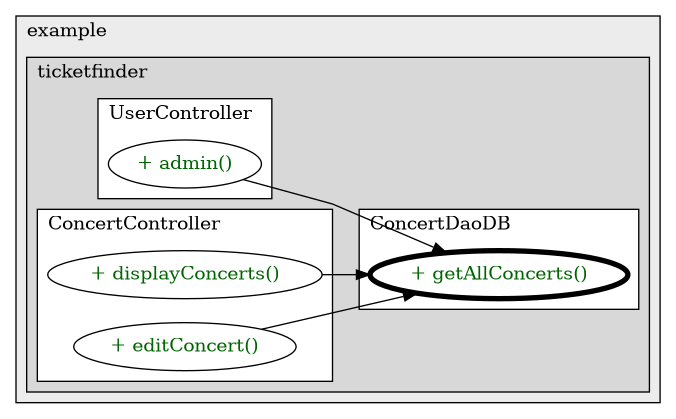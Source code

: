 @startuml

/' diagram meta data start
config=CallConfiguration;
{
  "rootMethod": "com.example.ticketfinder.dao.ConcertDaoDB#getAllConcerts()",
  "projectClassification": {
    "searchMode": "OpenProject", // OpenProject, AllProjects
    "includedProjects": "",
    "pathEndKeywords": "*.impl",
    "isClientPath": "",
    "isClientName": "",
    "isTestPath": "",
    "isTestName": "",
    "isMappingPath": "",
    "isMappingName": "",
    "isDataAccessPath": "",
    "isDataAccessName": "",
    "isDataStructurePath": "",
    "isDataStructureName": "",
    "isInterfaceStructuresPath": "",
    "isInterfaceStructuresName": "",
    "isEntryPointPath": "",
    "isEntryPointName": "",
    "treatFinalFieldsAsMandatory": false
  },
  "graphRestriction": {
    "classPackageExcludeFilter": "",
    "classPackageIncludeFilter": "",
    "classNameExcludeFilter": "",
    "classNameIncludeFilter": "",
    "methodNameExcludeFilter": "",
    "methodNameIncludeFilter": "",
    "removeByInheritance": "", // inheritance/annotation based filtering is done in a second step
    "removeByAnnotation": "",
    "removeByClassPackage": "", // cleanup the graph after inheritance/annotation based filtering is done
    "removeByClassName": "",
    "cutMappings": false,
    "cutEnum": true,
    "cutTests": true,
    "cutClient": true,
    "cutDataAccess": true,
    "cutInterfaceStructures": true,
    "cutDataStructures": true,
    "cutGetterAndSetter": true,
    "cutConstructors": true
  },
  "graphTraversal": {
    "forwardDepth": 3,
    "backwardDepth": 3,
    "classPackageExcludeFilter": "",
    "classPackageIncludeFilter": "",
    "classNameExcludeFilter": "",
    "classNameIncludeFilter": "",
    "methodNameExcludeFilter": "",
    "methodNameIncludeFilter": "",
    "hideMappings": false,
    "hideDataStructures": false,
    "hidePrivateMethods": true,
    "hideInterfaceCalls": true, // indirection: implementation -> interface (is hidden) -> implementation
    "onlyShowApplicationEntryPoints": false, // root node is included
    "useMethodCallsForStructureDiagram": "ForwardOnly" // ForwardOnly, BothDirections, No
  },
  "details": {
    "aggregation": "GroupByClass", // ByClass, GroupByClass, None
    "showMethodParametersTypes": false,
    "showMethodParametersNames": false,
    "showMethodReturnType": false,
    "showPackageLevels": 2,
    "showCallOrder": false,
    "edgeMode": "MethodsOnly", // TypesOnly, MethodsOnly, TypesAndMethods, MethodsAndDirectTypeUsage
    "showDetailedClassStructure": false
  },
  "rootClass": "com.example.ticketfinder.dao.ConcertDaoDB",
  "extensionCallbackMethod": "" // qualified.class.name#methodName - signature: public static String method(String)
}
diagram meta data end '/



digraph g {
    rankdir="LR"
    splines=polyline
    

'nodes 
subgraph cluster_1322970774 { 
   	label=example
	labeljust=l
	fillcolor="#ececec"
	style=filled
   
   subgraph cluster_700473290 { 
   	label=ticketfinder
	labeljust=l
	fillcolor="#d8d8d8"
	style=filled
   
   subgraph cluster_355043729 { 
   	label=ConcertDaoDB
	labeljust=l
	fillcolor=white
	style=filled
   
   ConcertDaoDB172926553XXXgetAllConcerts0[
	label="+ getAllConcerts()"
	style=filled
	fillcolor=white
	tooltip="ConcertDaoDB

&#10; &#10;  @return returns a list of concert object loaded from database&#10;  Loads all concert data from database into a List\<Concert\>&#10; "
	penwidth=4
	fontcolor=darkgreen
];
} 

subgraph cluster_46504242 { 
   	label=UserController
	labeljust=l
	fillcolor=white
	style=filled
   
   UserController26575897XXXadmin74517257[
	label="+ admin()"
	style=filled
	fillcolor=white
	tooltip="UserController

null"
	fontcolor=darkgreen
];
} 

subgraph cluster_919991419 { 
   	label=ConcertController
	labeljust=l
	fillcolor=white
	style=filled
   
   ConcertController26575897XXXdisplayConcerts74517257[
	label="+ displayConcerts()"
	style=filled
	fillcolor=white
	tooltip="ConcertController

null"
	fontcolor=darkgreen
];

ConcertController26575897XXXeditConcert2088715645[
	label="+ editConcert()"
	style=filled
	fillcolor=white
	tooltip="ConcertController

&#10; &#10;  @param request&#10;  @param model&#10;  @return&#10;  @throws ParseException&#10;  Method used for admin CRUD feature: editing the detalis of a concert&#10; "
	fontcolor=darkgreen
];
} 
} 
} 

'edges    
ConcertController26575897XXXdisplayConcerts74517257 -> ConcertDaoDB172926553XXXgetAllConcerts0;
ConcertController26575897XXXeditConcert2088715645 -> ConcertDaoDB172926553XXXgetAllConcerts0;
UserController26575897XXXadmin74517257 -> ConcertDaoDB172926553XXXgetAllConcerts0;
    
}
@enduml